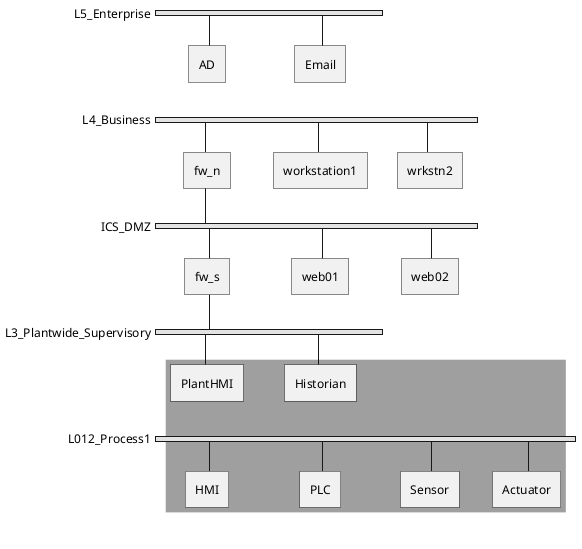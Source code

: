 @startuml
skinparam shadowing false
skinparam monochrome true

nwdiag {

    group ControlNetwork {
    color = "#FF7777";
    PlantHMI;
    Historian;
    HMI;
    PLC;
    Sensor;
    Actuator;
    }

    network L5_Enterprise {
    AD;
    Email;
    }

    network L4_Business {
    fw_n;
    workstation1;
    wrkstn2;
    }

    network ICS_DMZ {
    fw_n;
    fw_s;
    web01;
    web02;
    }

    network L3_Plantwide_Supervisory {
    fw_s;
    PlantHMI;
    Historian;
    }

    network L012_Process1 {
    HMI;
    PLC;
    Sensor;
    Actuator;
    }

}

@enduml
